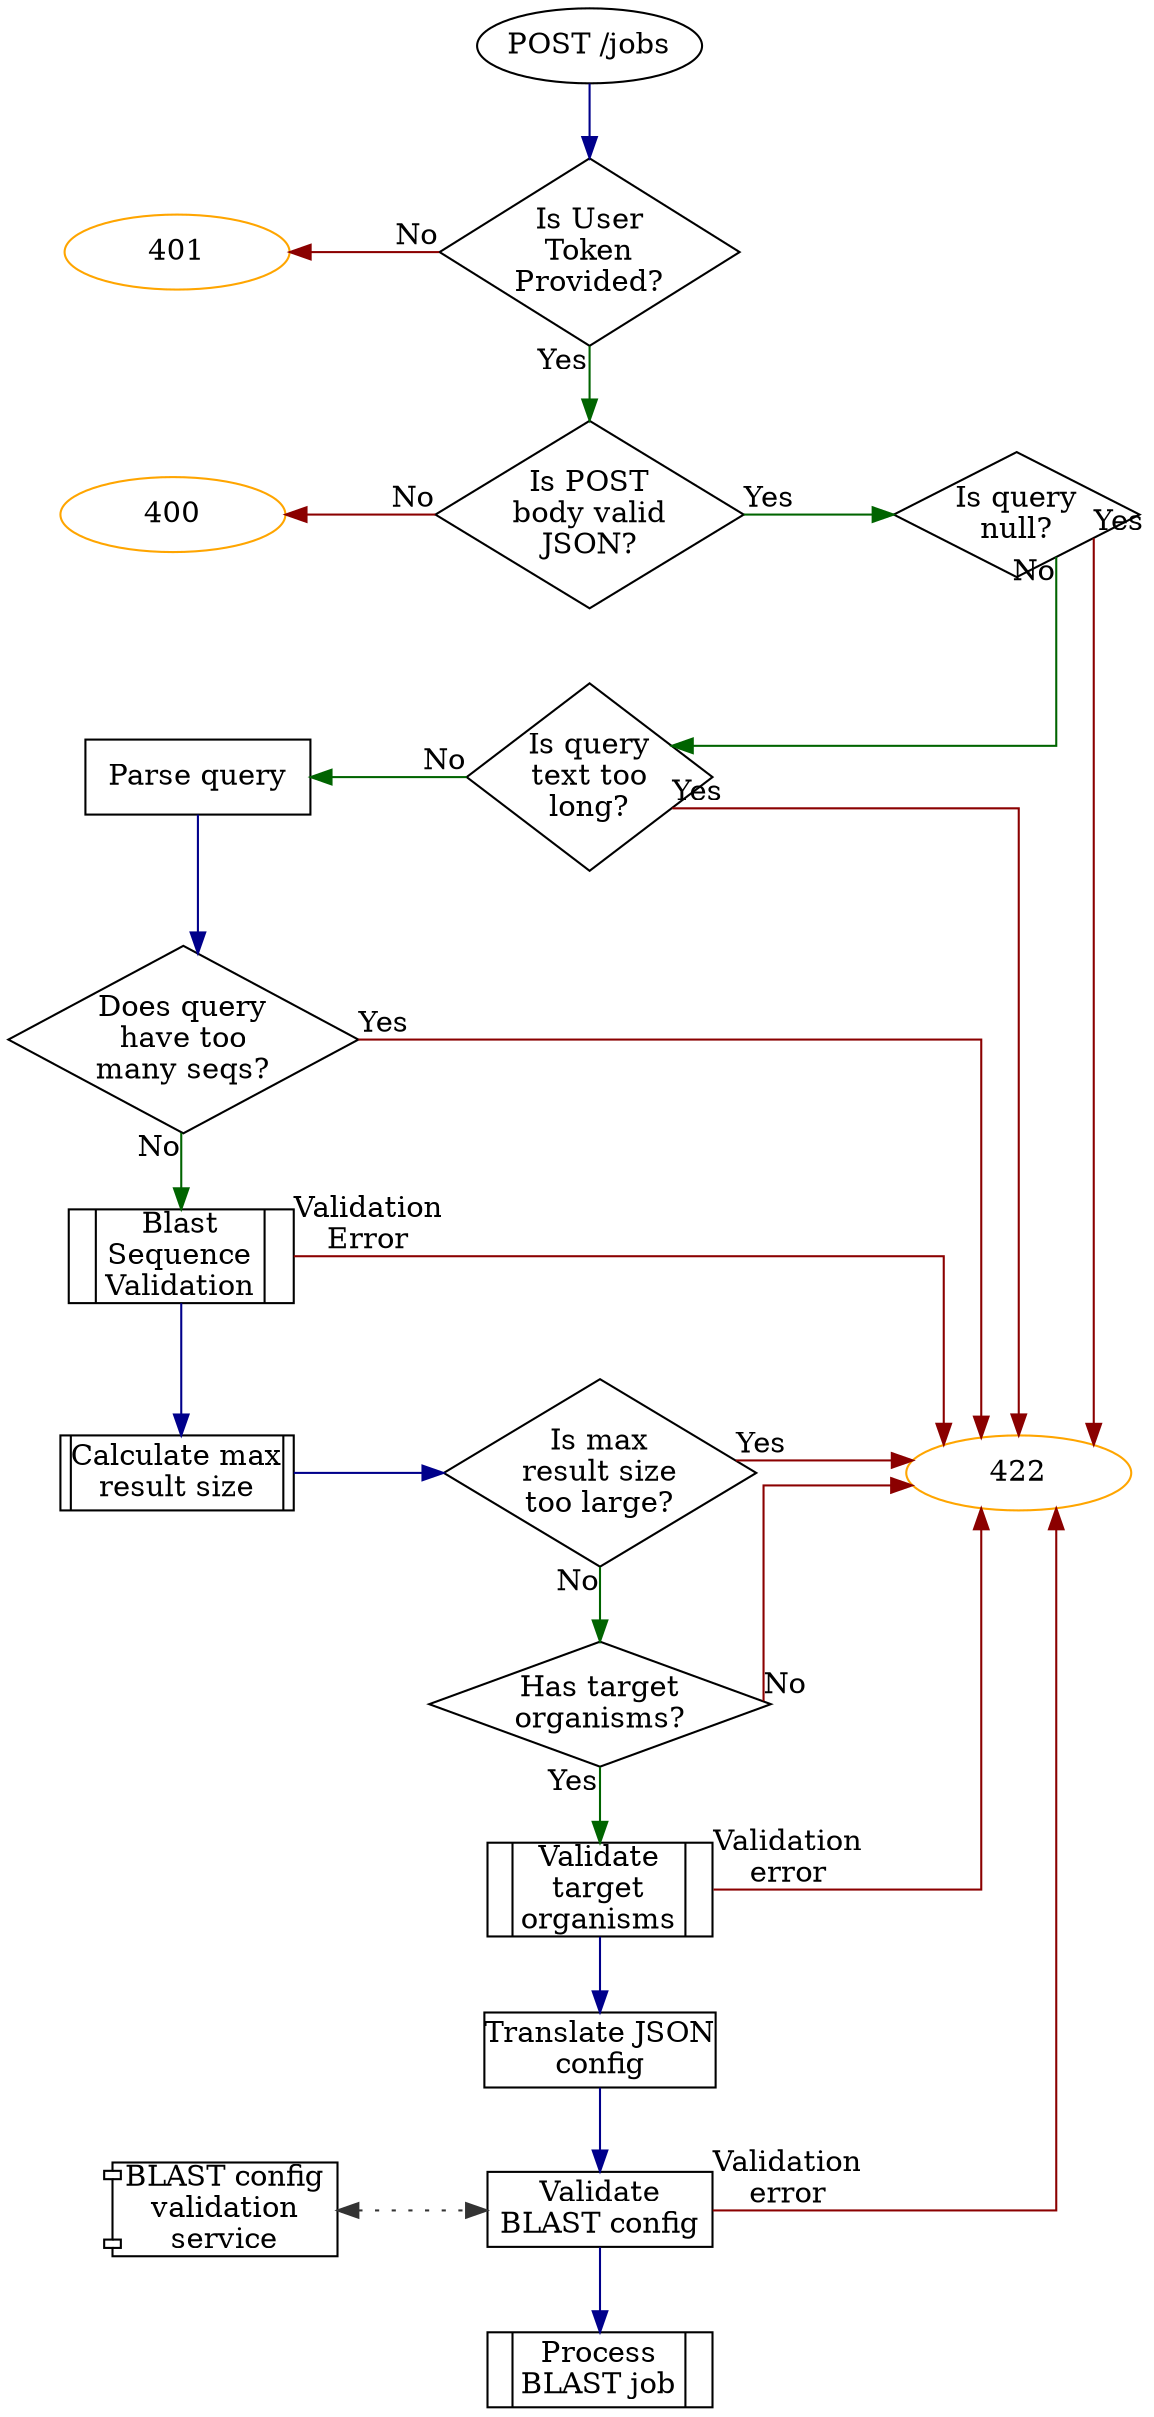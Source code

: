 digraph {
  graph[nodesep=1]
  node[margin=0, shape=rect, width=1.5]
  edge[color=darkblue]
  splines=ortho


  //
  // Node definitions
  //

  // Error responses
  400 [shape=oval, color=orange]
  401 [shape=oval, color=orange]
  422 [shape=oval, color=orange]

  Start                        [label="POST /jobs", shape="oval"]
  IsUserTokenProvided          [label="Is User\nToken\nProvided?", shape=diamond]
  IsPostBodyValidJSON          [label="Is POST\nbody valid\nJSON?", shape=diamond]
  IsQueryNull                  [label="Is query\nnull?", shape=diamond]
  IsQueryTextTooLong           [label="Is query\ntext too\nlong?", shape=diamond]
  ParseQuery                   [label="Parse query"]
  ValidateSequences            [label="| Blast\nSequence\nValidation |", shape=record]
  DoesQueryHaveTooManySeqs     [label="Does query\nhave too\nmany seqs?", shape=diamond]
  CalculateMaxResultSize       [label="| Calculate max\nresult size |", shape=record]
  IsMaxResultSizeTooLarge      [label="Is max\nresult size\ntoo large?", shape=diamond]
  HasTargetOrgs                [label="Has target\norganisms?", shape=diamond]
  ValidateOrgs                 [label="| Validate\ntarget\norganisms |", shape=record]
  ParseBlastConfig             [label="Translate JSON\nconfig"]
  ValidateBlastConfig          [label="Validate\nBLAST config"]
  BlastConfigValidationService [label="BLAST config\nvalidation\nservice", shape=component]
  ProcessBlastJob              [label="| Process\nBLAST job |", shape=record]


  //
  // Edges
  //

  Start                        -> IsUserTokenProvided
  IsUserTokenProvided          -> IsPostBodyValidJSON      [taillabel="Yes", color="darkgreen"]
  401                          -> IsUserTokenProvided      [headlabel="No", color="darkred", dir=back]
  IsPostBodyValidJSON          -> IsQueryNull              [taillabel="Yes", color="darkgreen"]
  400                          -> IsPostBodyValidJSON      [headlabel="No", color="darkred", dir=back]
  IsQueryNull                  -> 422                      [taillabel="Yes", color="darkred"]
  IsQueryNull                  -> IsQueryTextTooLong       [taillabel="No", color="darkgreen", constraint=false]
  IsQueryTextTooLong           -> 422                      [taillabel="Yes", color="darkred", constraint=false]
  ParseQuery                   -> IsQueryTextTooLong       [headlabel="No", color="darkgreen", dir=back]
  ParseQuery                   -> DoesQueryHaveTooManySeqs
  DoesQueryHaveTooManySeqs     -> 422                      [taillabel="Yes", color="darkred", constraint=false]
  DoesQueryHaveTooManySeqs     -> ValidateSequences        [taillabel="No", color="darkgreen"]
  ValidateSequences            -> CalculateMaxResultSize
  ValidateSequences            -> 422                      [taillabel="Validation\nError", color="darkred", constraint=false]
  CalculateMaxResultSize       -> IsMaxResultSizeTooLarge
  IsMaxResultSizeTooLarge      -> 422                      [taillabel="Yes", color="darkred", constraint=false]
  IsMaxResultSizeTooLarge      -> HasTargetOrgs            [taillabel="No", color="darkgreen"]
  HasTargetOrgs                -> ValidateOrgs             [taillabel="Yes", color="darkgreen"]
  HasTargetOrgs                -> 422                      [taillabel="No", color="darkred", constraint=false]
  ValidateOrgs                 -> ParseBlastConfig
  ValidateOrgs                 -> 422                      [taillabel="Validation\nerror", color="darkred", constraint=false]
  ParseBlastConfig             -> ValidateBlastConfig
  ValidateBlastConfig          -> 422                      [taillabel="Validation\nerror", color="darkred", constraint=false]
  ValidateBlastConfig          -> ProcessBlastJob
  BlastConfigValidationService -> ValidateBlastConfig      [dir=both, style=dotted, color="#333333"]


  //
  // Formatting
  //
  {
    rank=sink
    ProcessBlastJob
  }
  {
    rank=same
    IsUserTokenProvided
    401
  }
  {
    rank=same
    IsPostBodyValidJSON
    400
    IsQueryNull
  }
  {
    rank=same
    IsQueryTextTooLong
    ParseQuery
  }
  {
    rank=same
    422
    CalculateMaxResultSize
    IsMaxResultSizeTooLarge
  }
  {
    rank=same
    ValidateBlastConfig
    BlastConfigValidationService
  }
  {
    edge[style=invis]
    IsPostBodyValidJSON -> IsQueryTextTooLong
  }
}